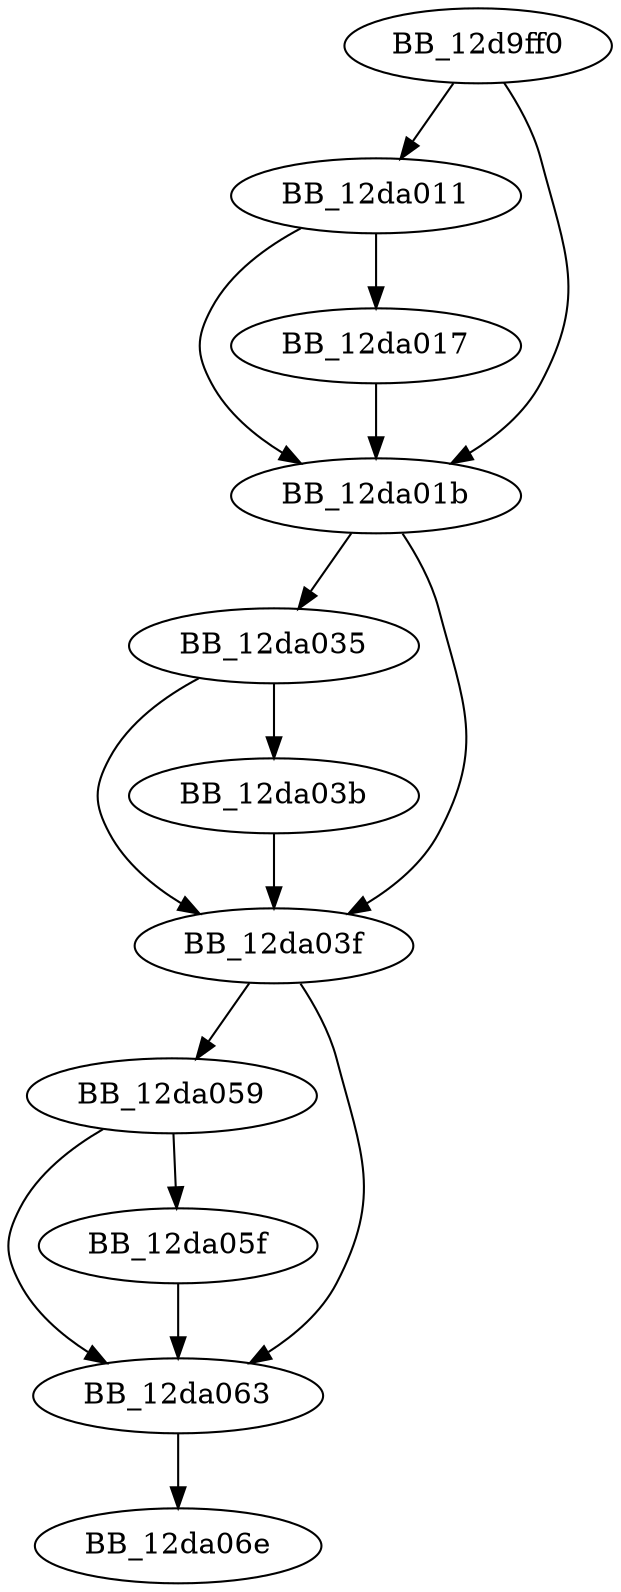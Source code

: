 DiGraph sub_12D9FF0{
BB_12d9ff0->BB_12da011
BB_12d9ff0->BB_12da01b
BB_12da011->BB_12da017
BB_12da011->BB_12da01b
BB_12da017->BB_12da01b
BB_12da01b->BB_12da035
BB_12da01b->BB_12da03f
BB_12da035->BB_12da03b
BB_12da035->BB_12da03f
BB_12da03b->BB_12da03f
BB_12da03f->BB_12da059
BB_12da03f->BB_12da063
BB_12da059->BB_12da05f
BB_12da059->BB_12da063
BB_12da05f->BB_12da063
BB_12da063->BB_12da06e
}
